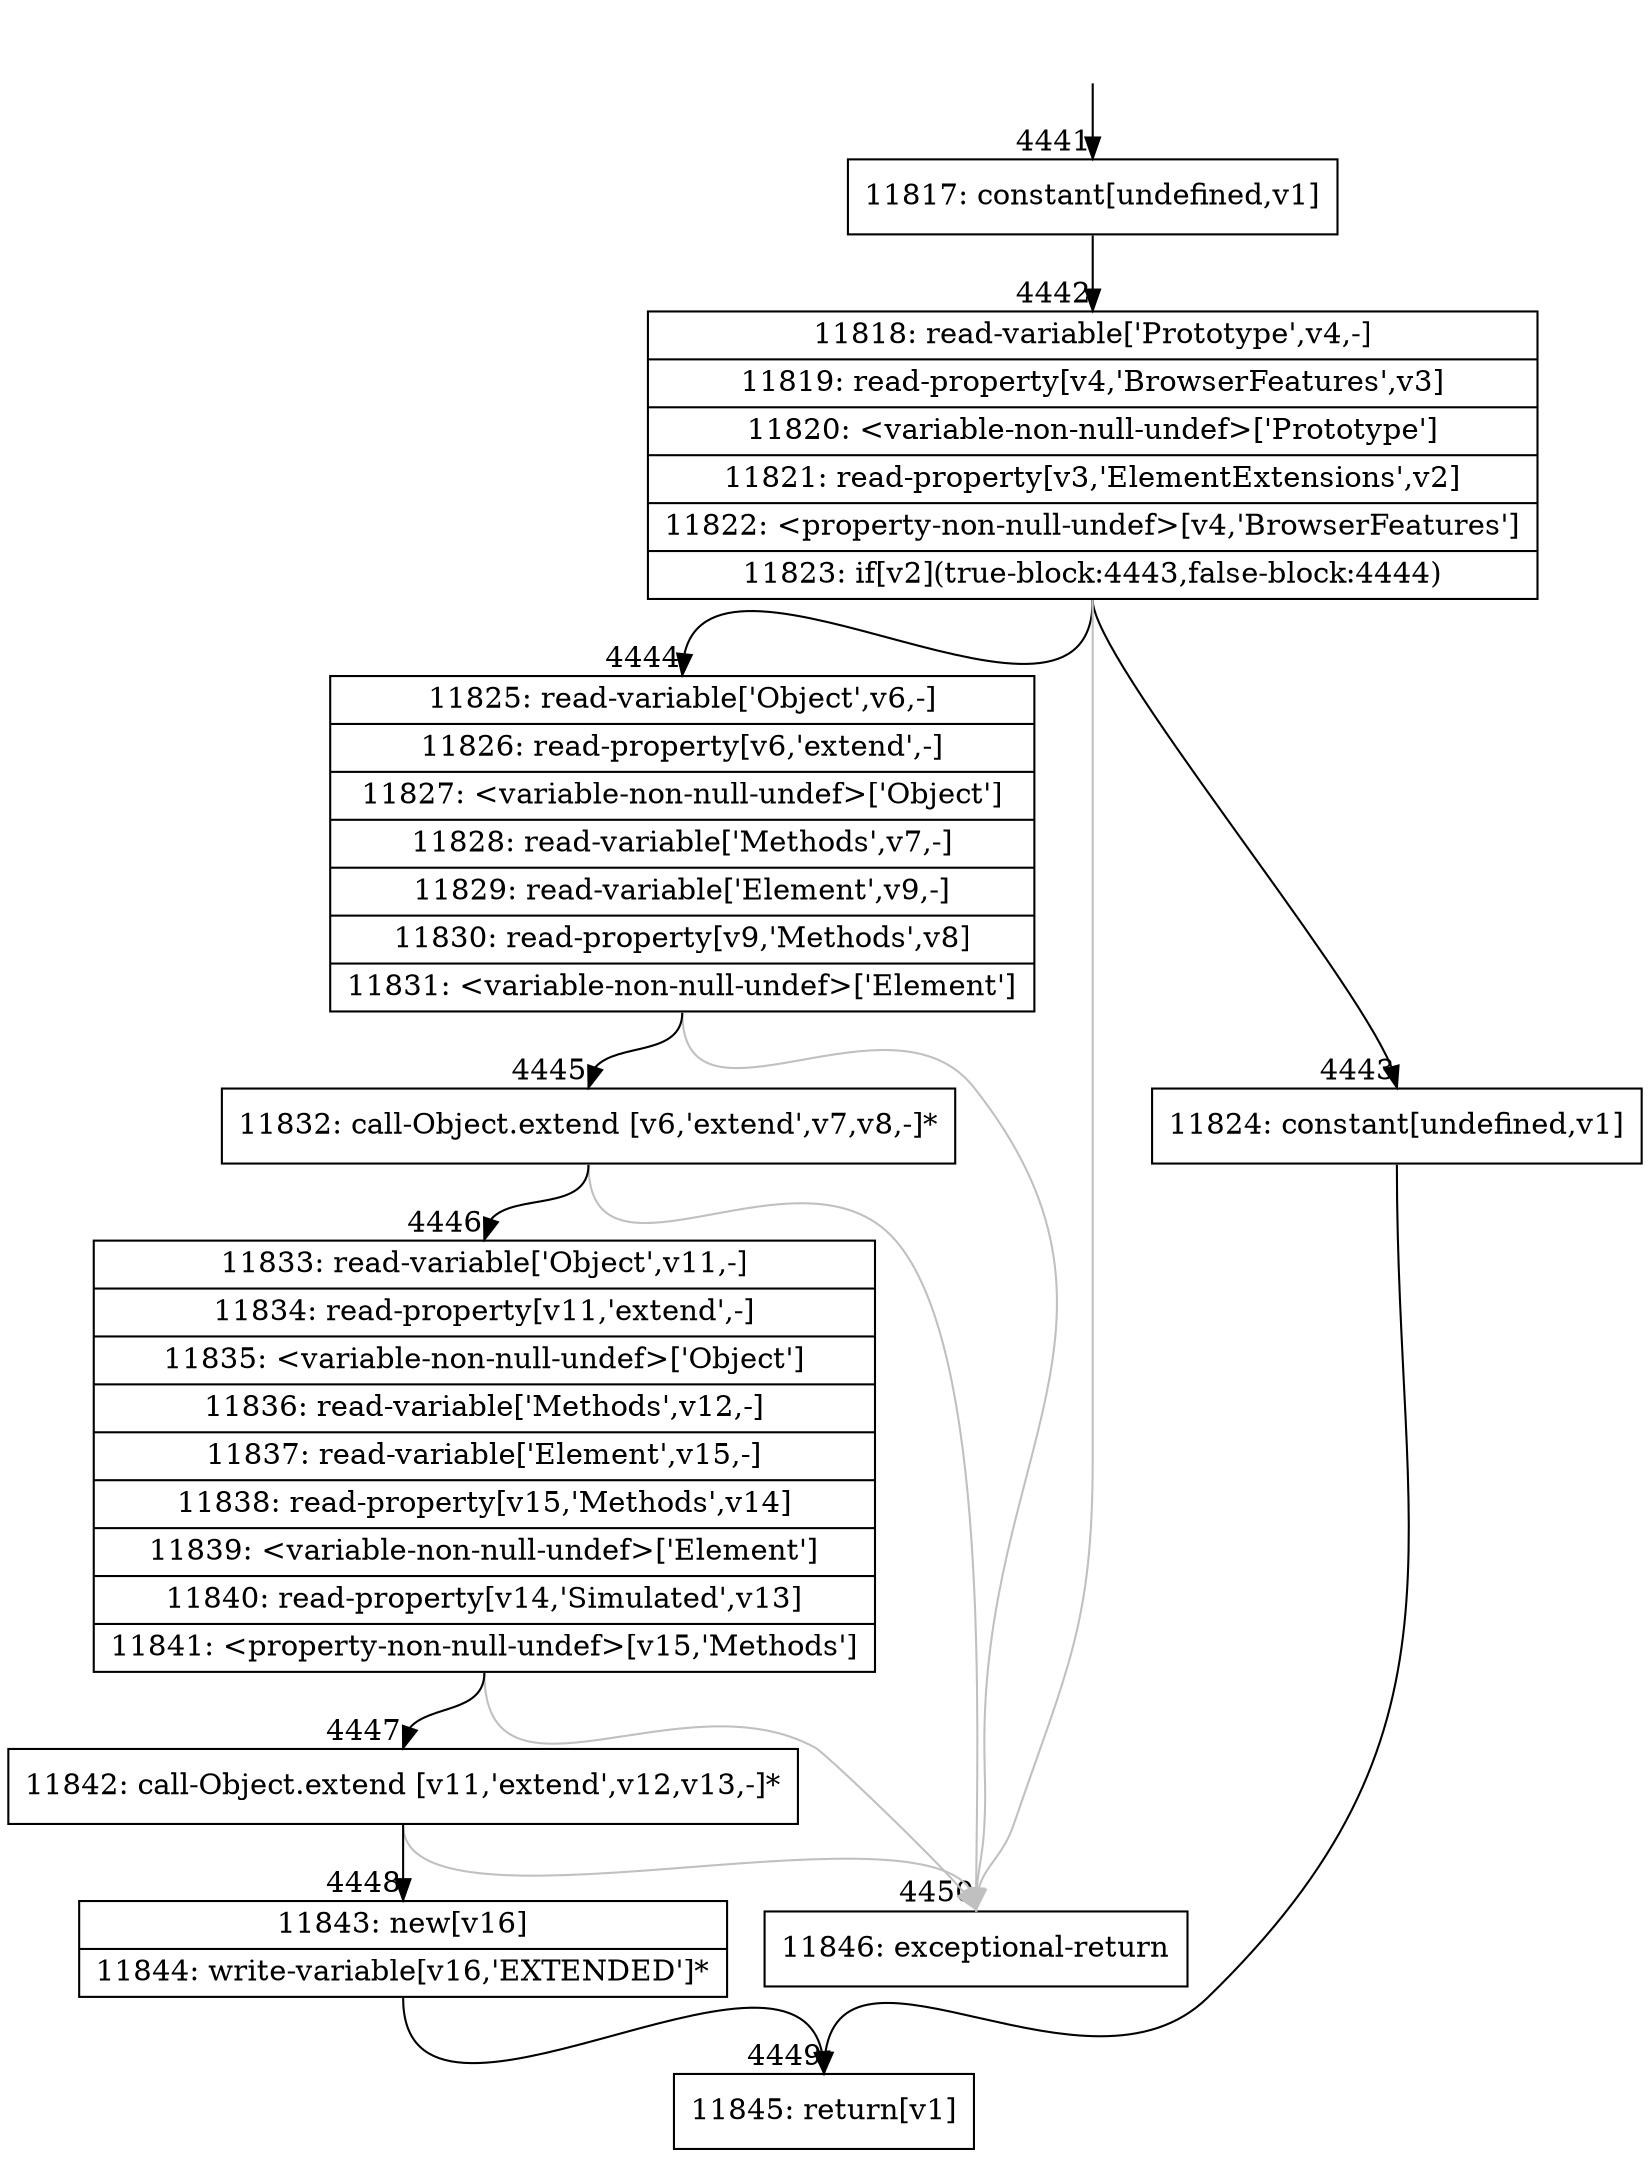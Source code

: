 digraph {
rankdir="TD"
BB_entry366[shape=none,label=""];
BB_entry366 -> BB4441 [tailport=s, headport=n, headlabel="    4441"]
BB4441 [shape=record label="{11817: constant[undefined,v1]}" ] 
BB4441 -> BB4442 [tailport=s, headport=n, headlabel="      4442"]
BB4442 [shape=record label="{11818: read-variable['Prototype',v4,-]|11819: read-property[v4,'BrowserFeatures',v3]|11820: \<variable-non-null-undef\>['Prototype']|11821: read-property[v3,'ElementExtensions',v2]|11822: \<property-non-null-undef\>[v4,'BrowserFeatures']|11823: if[v2](true-block:4443,false-block:4444)}" ] 
BB4442 -> BB4443 [tailport=s, headport=n, headlabel="      4443"]
BB4442 -> BB4444 [tailport=s, headport=n, headlabel="      4444"]
BB4442 -> BB4450 [tailport=s, headport=n, color=gray, headlabel="      4450"]
BB4443 [shape=record label="{11824: constant[undefined,v1]}" ] 
BB4443 -> BB4449 [tailport=s, headport=n, headlabel="      4449"]
BB4444 [shape=record label="{11825: read-variable['Object',v6,-]|11826: read-property[v6,'extend',-]|11827: \<variable-non-null-undef\>['Object']|11828: read-variable['Methods',v7,-]|11829: read-variable['Element',v9,-]|11830: read-property[v9,'Methods',v8]|11831: \<variable-non-null-undef\>['Element']}" ] 
BB4444 -> BB4445 [tailport=s, headport=n, headlabel="      4445"]
BB4444 -> BB4450 [tailport=s, headport=n, color=gray]
BB4445 [shape=record label="{11832: call-Object.extend [v6,'extend',v7,v8,-]*}" ] 
BB4445 -> BB4446 [tailport=s, headport=n, headlabel="      4446"]
BB4445 -> BB4450 [tailport=s, headport=n, color=gray]
BB4446 [shape=record label="{11833: read-variable['Object',v11,-]|11834: read-property[v11,'extend',-]|11835: \<variable-non-null-undef\>['Object']|11836: read-variable['Methods',v12,-]|11837: read-variable['Element',v15,-]|11838: read-property[v15,'Methods',v14]|11839: \<variable-non-null-undef\>['Element']|11840: read-property[v14,'Simulated',v13]|11841: \<property-non-null-undef\>[v15,'Methods']}" ] 
BB4446 -> BB4447 [tailport=s, headport=n, headlabel="      4447"]
BB4446 -> BB4450 [tailport=s, headport=n, color=gray]
BB4447 [shape=record label="{11842: call-Object.extend [v11,'extend',v12,v13,-]*}" ] 
BB4447 -> BB4448 [tailport=s, headport=n, headlabel="      4448"]
BB4447 -> BB4450 [tailport=s, headport=n, color=gray]
BB4448 [shape=record label="{11843: new[v16]|11844: write-variable[v16,'EXTENDED']*}" ] 
BB4448 -> BB4449 [tailport=s, headport=n]
BB4449 [shape=record label="{11845: return[v1]}" ] 
BB4450 [shape=record label="{11846: exceptional-return}" ] 
//#$~ 3455
}
